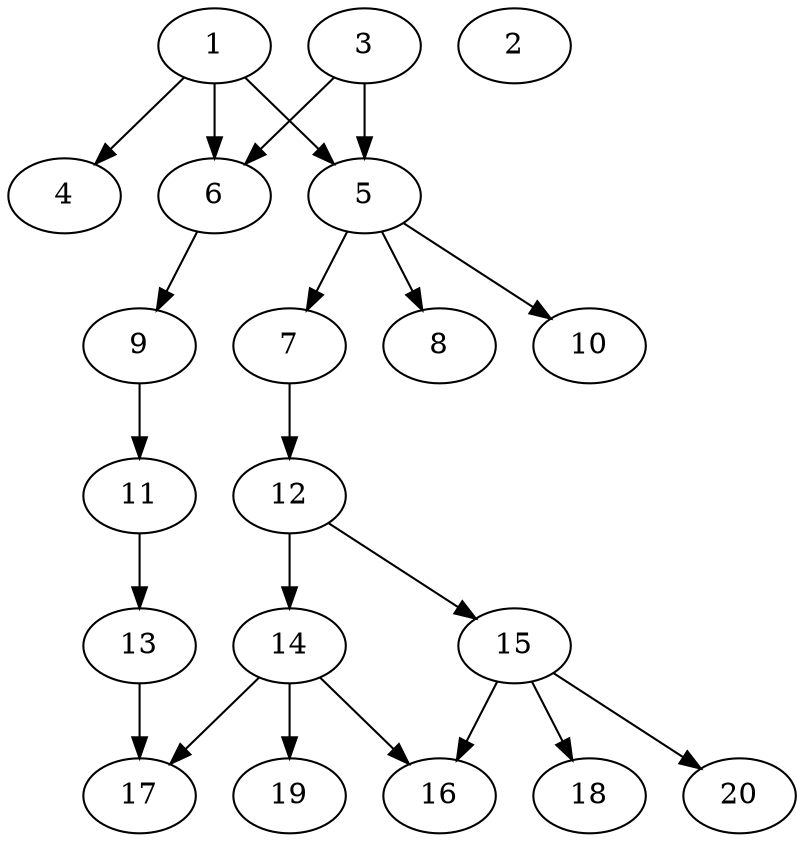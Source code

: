 // DAG automatically generated by daggen at Thu Oct  3 13:58:43 2019
// ./daggen --dot -n 20 --ccr 0.5 --fat 0.5 --regular 0.5 --density 0.5 --mindata 5242880 --maxdata 52428800 
digraph G {
  1 [size="11048960", alpha="0.01", expect_size="5524480"] 
  1 -> 4 [size ="5524480"]
  1 -> 5 [size ="5524480"]
  1 -> 6 [size ="5524480"]
  2 [size="78370816", alpha="0.19", expect_size="39185408"] 
  3 [size="35268608", alpha="0.18", expect_size="17634304"] 
  3 -> 5 [size ="17634304"]
  3 -> 6 [size ="17634304"]
  4 [size="81360896", alpha="0.18", expect_size="40680448"] 
  5 [size="104431616", alpha="0.19", expect_size="52215808"] 
  5 -> 7 [size ="52215808"]
  5 -> 8 [size ="52215808"]
  5 -> 10 [size ="52215808"]
  6 [size="41168896", alpha="0.18", expect_size="20584448"] 
  6 -> 9 [size ="20584448"]
  7 [size="24872960", alpha="0.06", expect_size="12436480"] 
  7 -> 12 [size ="12436480"]
  8 [size="53430272", alpha="0.18", expect_size="26715136"] 
  9 [size="18280448", alpha="0.04", expect_size="9140224"] 
  9 -> 11 [size ="9140224"]
  10 [size="88510464", alpha="0.10", expect_size="44255232"] 
  11 [size="71417856", alpha="0.02", expect_size="35708928"] 
  11 -> 13 [size ="35708928"]
  12 [size="74496000", alpha="0.05", expect_size="37248000"] 
  12 -> 14 [size ="37248000"]
  12 -> 15 [size ="37248000"]
  13 [size="70580224", alpha="0.02", expect_size="35290112"] 
  13 -> 17 [size ="35290112"]
  14 [size="60663808", alpha="0.06", expect_size="30331904"] 
  14 -> 16 [size ="30331904"]
  14 -> 17 [size ="30331904"]
  14 -> 19 [size ="30331904"]
  15 [size="50065408", alpha="0.02", expect_size="25032704"] 
  15 -> 16 [size ="25032704"]
  15 -> 18 [size ="25032704"]
  15 -> 20 [size ="25032704"]
  16 [size="47458304", alpha="0.14", expect_size="23729152"] 
  17 [size="39923712", alpha="0.07", expect_size="19961856"] 
  18 [size="68096000", alpha="0.05", expect_size="34048000"] 
  19 [size="59887616", alpha="0.09", expect_size="29943808"] 
  20 [size="80474112", alpha="0.13", expect_size="40237056"] 
}
